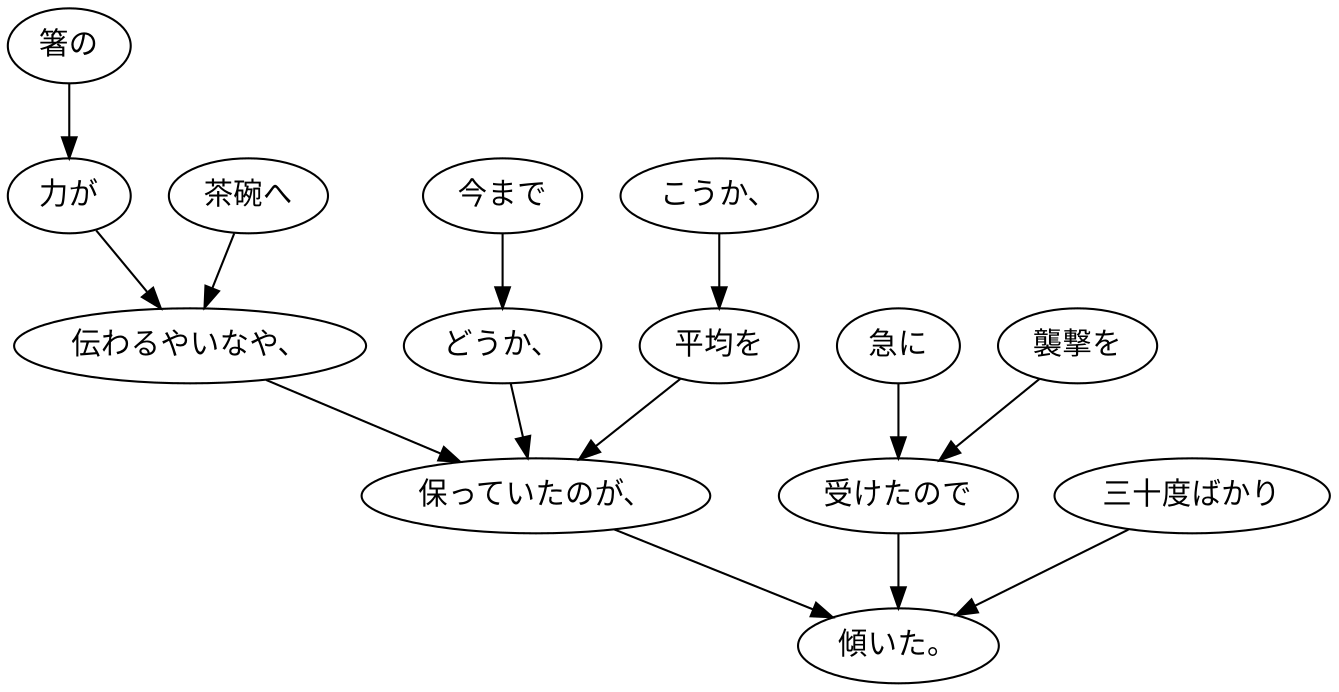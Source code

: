 digraph graph6622 {
	node0 [label="箸の"];
	node1 [label="力が"];
	node2 [label="茶碗へ"];
	node3 [label="伝わるやいなや、"];
	node4 [label="今まで"];
	node5 [label="どうか、"];
	node6 [label="こうか、"];
	node7 [label="平均を"];
	node8 [label="保っていたのが、"];
	node9 [label="急に"];
	node10 [label="襲撃を"];
	node11 [label="受けたので"];
	node12 [label="三十度ばかり"];
	node13 [label="傾いた。"];
	node0 -> node1;
	node1 -> node3;
	node2 -> node3;
	node3 -> node8;
	node4 -> node5;
	node5 -> node8;
	node6 -> node7;
	node7 -> node8;
	node8 -> node13;
	node9 -> node11;
	node10 -> node11;
	node11 -> node13;
	node12 -> node13;
}
